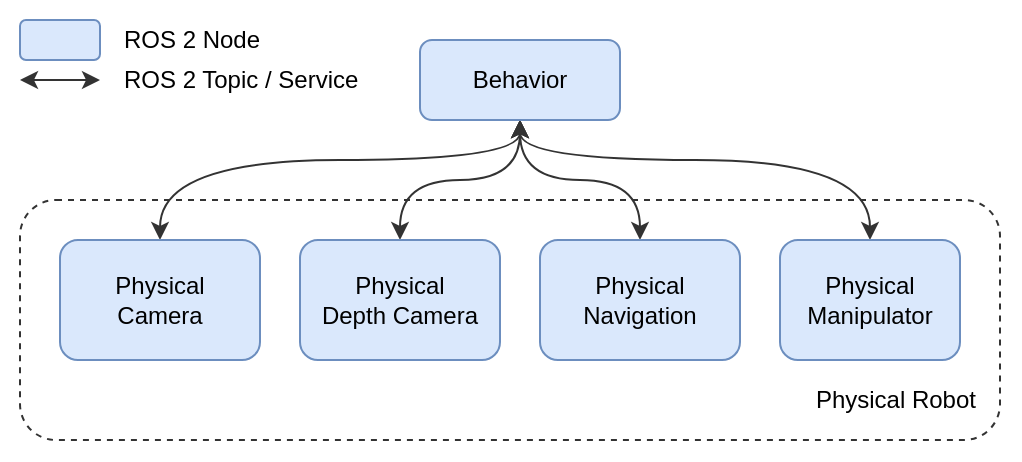 <mxfile version="14.7.2" type="device"><diagram id="wMqRLWRd7nqYQM558t5j" name="Page-1"><mxGraphModel dx="862" dy="507" grid="1" gridSize="10" guides="1" tooltips="1" connect="1" arrows="1" fold="1" page="1" pageScale="1" pageWidth="80" pageHeight="80" math="0" shadow="0"><root><mxCell id="0"/><mxCell id="1" parent="0"/><mxCell id="EVJP5asHt5twMA5dQcB_-9" value="" style="rounded=0;whiteSpace=wrap;html=1;strokeColor=none;" parent="1" vertex="1"><mxGeometry x="105" y="130" width="510" height="230" as="geometry"/></mxCell><mxCell id="eulNJtFfLloYrVbK-d2Q-2" value="" style="rounded=1;whiteSpace=wrap;html=1;dashed=1;fillColor=none;strokeColor=#333333;" parent="1" vertex="1"><mxGeometry x="115" y="230" width="490" height="120" as="geometry"/></mxCell><mxCell id="EVJP5asHt5twMA5dQcB_-1" style="edgeStyle=orthogonalEdgeStyle;rounded=0;orthogonalLoop=1;jettySize=auto;html=1;entryX=0.5;entryY=0;entryDx=0;entryDy=0;exitX=0.5;exitY=1;exitDx=0;exitDy=0;curved=1;startArrow=classic;startFill=1;strokeColor=#333333;" parent="1" source="xf3yS8weDeZ-gSXv8qe_-4" target="xf3yS8weDeZ-gSXv8qe_-6" edge="1"><mxGeometry relative="1" as="geometry"><Array as="points"><mxPoint x="365" y="210"/><mxPoint x="185" y="210"/></Array></mxGeometry></mxCell><mxCell id="EVJP5asHt5twMA5dQcB_-2" style="edgeStyle=orthogonalEdgeStyle;curved=1;rounded=0;orthogonalLoop=1;jettySize=auto;html=1;entryX=0.5;entryY=0;entryDx=0;entryDy=0;startArrow=classic;startFill=1;strokeColor=#333333;" parent="1" source="xf3yS8weDeZ-gSXv8qe_-4" target="eulNJtFfLloYrVbK-d2Q-1" edge="1"><mxGeometry relative="1" as="geometry"/></mxCell><mxCell id="EVJP5asHt5twMA5dQcB_-3" style="edgeStyle=orthogonalEdgeStyle;curved=1;rounded=0;orthogonalLoop=1;jettySize=auto;html=1;startArrow=classic;startFill=1;strokeColor=#333333;" parent="1" source="xf3yS8weDeZ-gSXv8qe_-4" target="xf3yS8weDeZ-gSXv8qe_-7" edge="1"><mxGeometry relative="1" as="geometry"/></mxCell><mxCell id="EVJP5asHt5twMA5dQcB_-4" style="edgeStyle=orthogonalEdgeStyle;curved=1;rounded=0;orthogonalLoop=1;jettySize=auto;html=1;startArrow=classic;startFill=1;strokeColor=#333333;" parent="1" source="xf3yS8weDeZ-gSXv8qe_-4" target="xf3yS8weDeZ-gSXv8qe_-8" edge="1"><mxGeometry relative="1" as="geometry"><Array as="points"><mxPoint x="365" y="210"/><mxPoint x="540" y="210"/></Array></mxGeometry></mxCell><mxCell id="xf3yS8weDeZ-gSXv8qe_-4" value="Behavior" style="rounded=1;whiteSpace=wrap;html=1;fillColor=#dae8fc;strokeColor=#6c8ebf;" parent="1" vertex="1"><mxGeometry x="315" y="150" width="100" height="40" as="geometry"/></mxCell><mxCell id="xf3yS8weDeZ-gSXv8qe_-6" value="Physical&lt;br&gt;Camera" style="rounded=1;whiteSpace=wrap;html=1;fillColor=#dae8fc;strokeColor=#6c8ebf;" parent="1" vertex="1"><mxGeometry x="135" y="250" width="100" height="60" as="geometry"/></mxCell><mxCell id="xf3yS8weDeZ-gSXv8qe_-7" value="Physical&lt;br&gt;Navigation" style="rounded=1;whiteSpace=wrap;html=1;fillColor=#dae8fc;strokeColor=#6c8ebf;" parent="1" vertex="1"><mxGeometry x="375" y="250" width="100" height="60" as="geometry"/></mxCell><mxCell id="xf3yS8weDeZ-gSXv8qe_-8" value="Physical&lt;br&gt;Manipulator" style="rounded=1;whiteSpace=wrap;html=1;fillColor=#dae8fc;strokeColor=#6c8ebf;" parent="1" vertex="1"><mxGeometry x="495" y="250" width="90" height="60" as="geometry"/></mxCell><mxCell id="eulNJtFfLloYrVbK-d2Q-1" value="Physical&lt;br&gt;Depth Camera" style="rounded=1;whiteSpace=wrap;html=1;fillColor=#dae8fc;strokeColor=#6c8ebf;" parent="1" vertex="1"><mxGeometry x="255" y="250" width="100" height="60" as="geometry"/></mxCell><mxCell id="eulNJtFfLloYrVbK-d2Q-3" value="Physical Robot" style="text;html=1;strokeColor=none;fillColor=none;align=right;verticalAlign=middle;whiteSpace=wrap;rounded=0;dashed=1;" parent="1" vertex="1"><mxGeometry x="295" y="320" width="300" height="20" as="geometry"/></mxCell><mxCell id="eulNJtFfLloYrVbK-d2Q-14" value="" style="rounded=1;whiteSpace=wrap;html=1;fillColor=#dae8fc;strokeColor=#6c8ebf;" parent="1" vertex="1"><mxGeometry x="115" y="140" width="40" height="20" as="geometry"/></mxCell><mxCell id="hlaBwW5kQEn4N7mB56Rf-1" value="ROS 2 Node" style="text;html=1;strokeColor=none;fillColor=none;align=left;verticalAlign=middle;whiteSpace=wrap;rounded=0;" parent="1" vertex="1"><mxGeometry x="165" y="140" width="80" height="20" as="geometry"/></mxCell><mxCell id="hlaBwW5kQEn4N7mB56Rf-3" value="" style="endArrow=classic;html=1;endFill=1;startArrow=classic;startFill=1;strokeColor=#333333;" parent="1" edge="1"><mxGeometry width="50" height="50" relative="1" as="geometry"><mxPoint x="115" y="170" as="sourcePoint"/><mxPoint x="155" y="170" as="targetPoint"/></mxGeometry></mxCell><mxCell id="hlaBwW5kQEn4N7mB56Rf-4" value="ROS 2 Topic / Service" style="text;html=1;strokeColor=none;fillColor=none;align=left;verticalAlign=middle;whiteSpace=wrap;rounded=0;" parent="1" vertex="1"><mxGeometry x="165" y="160" width="130" height="20" as="geometry"/></mxCell></root></mxGraphModel></diagram></mxfile>